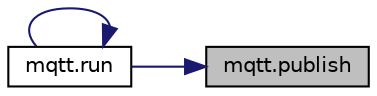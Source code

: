 digraph "mqtt.publish"
{
 // LATEX_PDF_SIZE
  edge [fontname="Helvetica",fontsize="10",labelfontname="Helvetica",labelfontsize="10"];
  node [fontname="Helvetica",fontsize="10",shape=record];
  rankdir="RL";
  Node1 [label="mqtt.publish",height=0.2,width=0.4,color="black", fillcolor="grey75", style="filled", fontcolor="black",tooltip=" "];
  Node1 -> Node2 [dir="back",color="midnightblue",fontsize="10",style="solid"];
  Node2 [label="mqtt.run",height=0.2,width=0.4,color="black", fillcolor="white", style="filled",URL="$namespacemqtt.html#a7e05d49b2ec875b812003fe651339658",tooltip=" "];
  Node2 -> Node2 [dir="back",color="midnightblue",fontsize="10",style="solid"];
}

